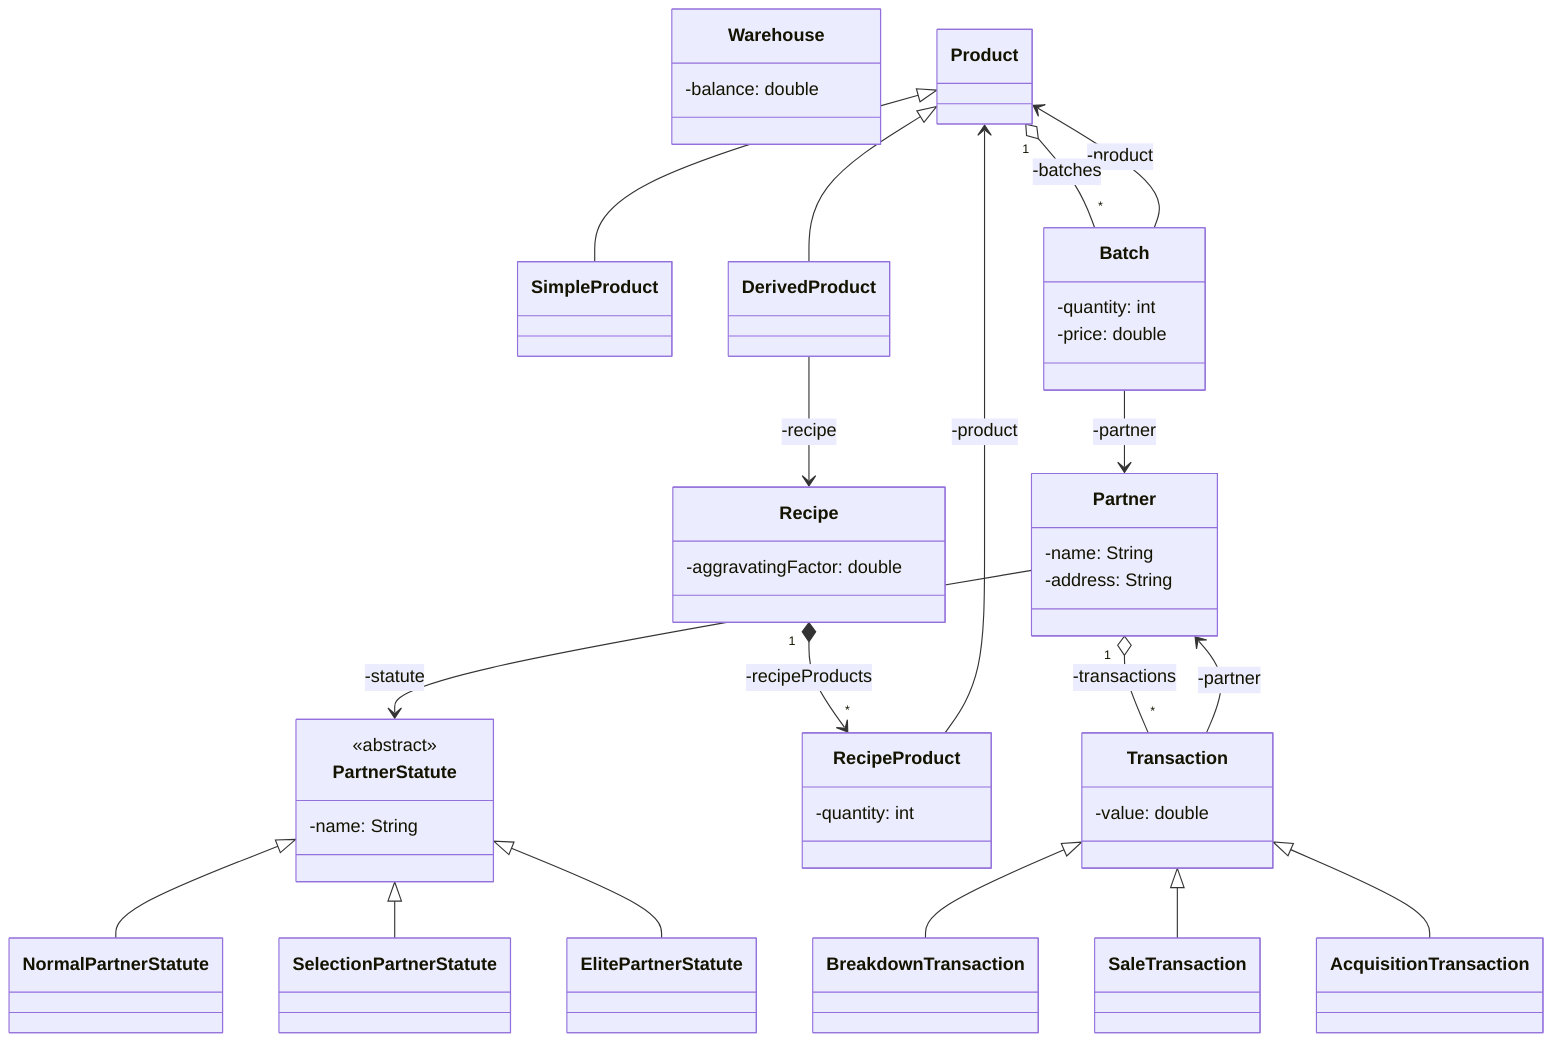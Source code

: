 classDiagram
    class Warehouse {
        %% TODO include_serialization_thing?
        -balance: double
    }

    class Product {

    }

    class SimpleProduct {

    }

    class DerivedProduct {

    }

    class Batch {
        -quantity: int
        -price: double
    }

    class Partner {
        -name: String
        -address: String
    }

    class PartnerStatute {
        <<abstract>>
        -name: String
    }

    class NormalPartnerStatute {
        
    }

    class SelectionPartnerStatute {

    }

    class ElitePartnerStatute {

    }

    class Recipe {
        -aggravatingFactor: double
    }

    class RecipeProduct {
        -quantity: int
    }

    class Transaction {
        -value: double
    }

    class BreakdownTransaction {

    }

    class SaleTransaction {

    }

    class AcquisitionTransaction {

    }

    Product <|-- SimpleProduct
    Product <|-- DerivedProduct

    Recipe "1" *--> "*" RecipeProduct: -recipeProducts
    DerivedProduct --> Recipe: -recipe
    RecipeProduct --> Product: -product

    Transaction <|-- BreakdownTransaction
    Transaction <|-- SaleTransaction
    Transaction <|-- AcquisitionTransaction

    Batch --> Partner: -partner
    Transaction --> Partner: -partner
    Batch --> Product: -product

    Partner --> PartnerStatute: -statute
    Partner "1" o-- "*" Transaction: -transactions

    PartnerStatute <|-- NormalPartnerStatute
    PartnerStatute <|-- SelectionPartnerStatute
    PartnerStatute <|-- ElitePartnerStatute

    Product "1" o-- "*" Batch: -batches
